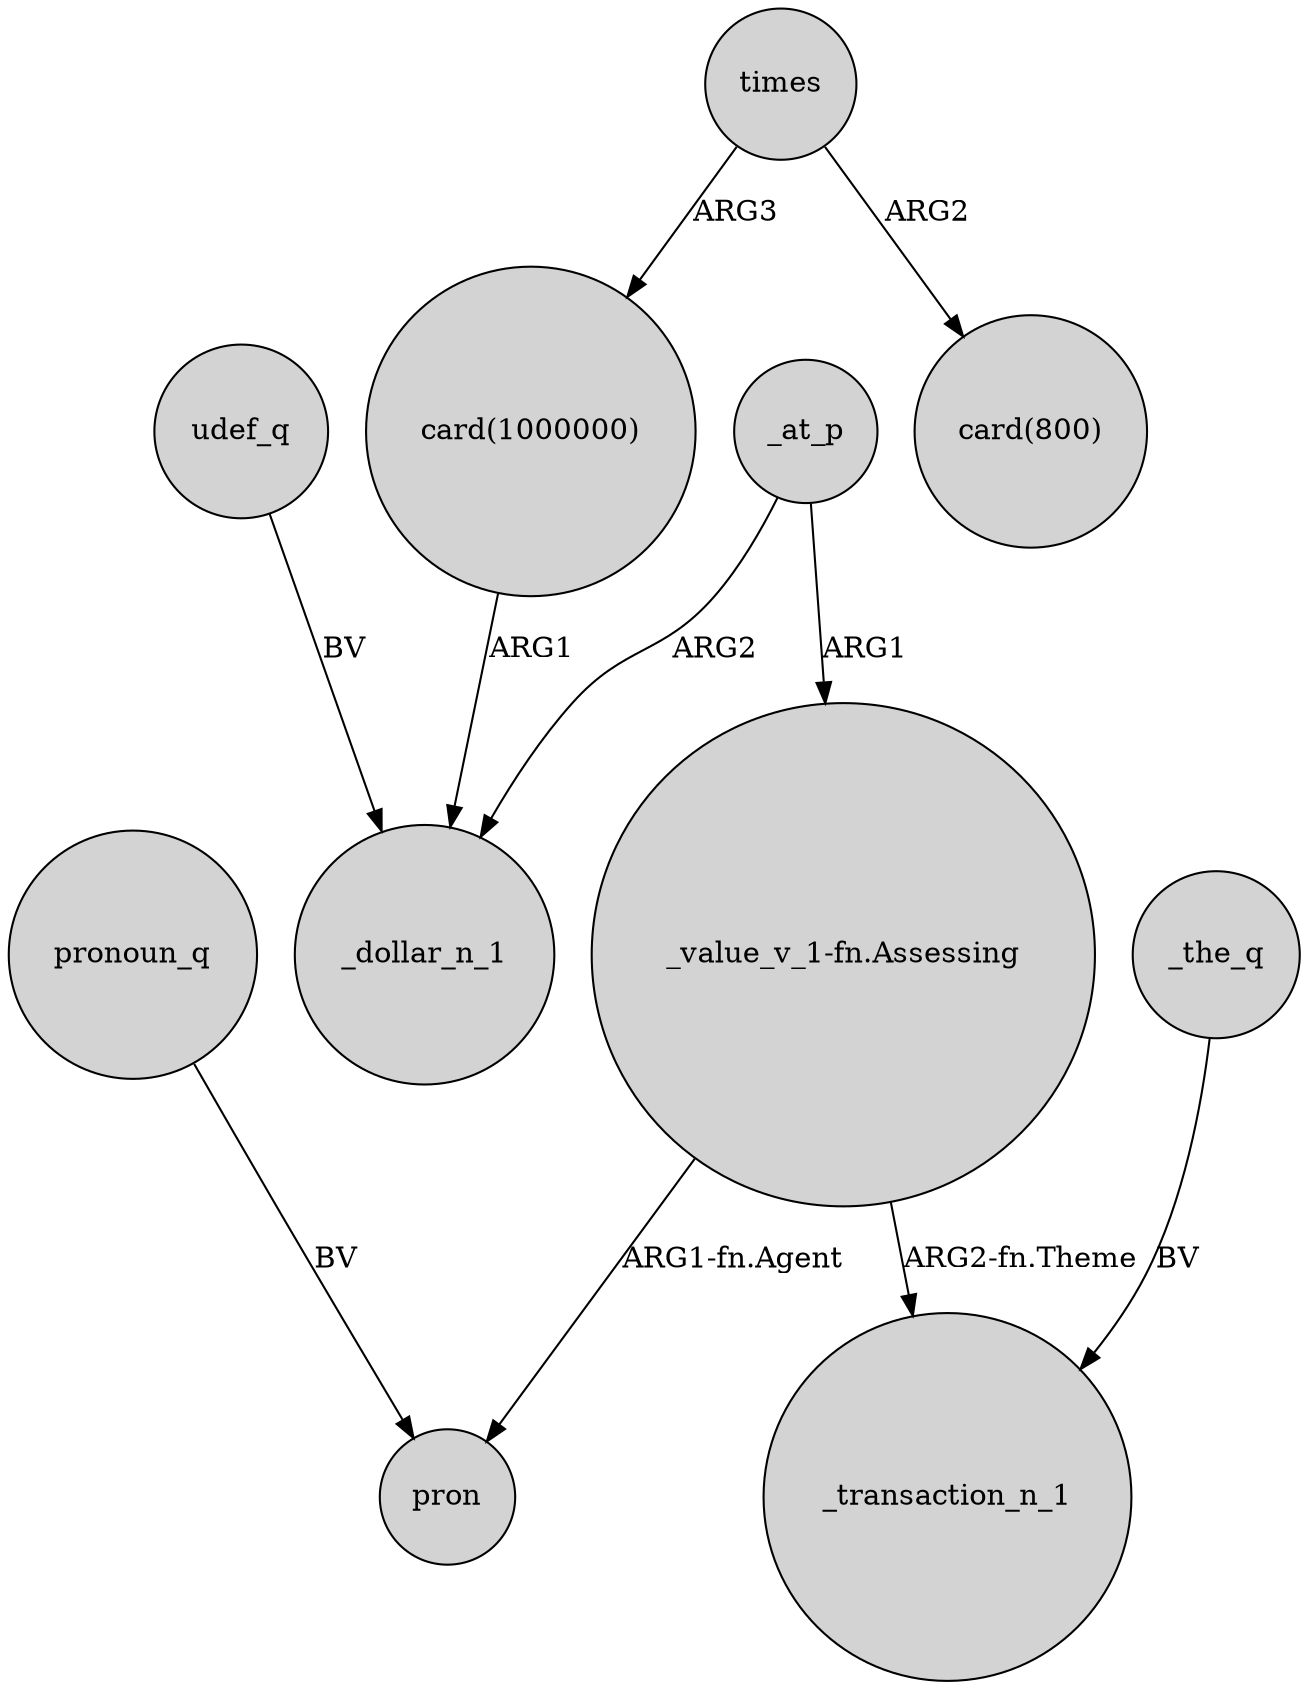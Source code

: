 digraph {
	node [shape=circle style=filled]
	"card(1000000)" -> _dollar_n_1 [label=ARG1]
	_at_p -> _dollar_n_1 [label=ARG2]
	"_value_v_1-fn.Assessing" -> pron [label="ARG1-fn.Agent"]
	times -> "card(1000000)" [label=ARG3]
	"_value_v_1-fn.Assessing" -> _transaction_n_1 [label="ARG2-fn.Theme"]
	_the_q -> _transaction_n_1 [label=BV]
	_at_p -> "_value_v_1-fn.Assessing" [label=ARG1]
	times -> "card(800)" [label=ARG2]
	udef_q -> _dollar_n_1 [label=BV]
	pronoun_q -> pron [label=BV]
}
